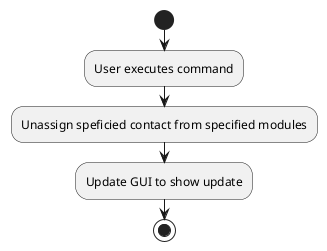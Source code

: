 @startuml
start
:User executes command;
:Unassign speficied contact from specified modules;
:Update GUI to show update;
stop
@enduml
